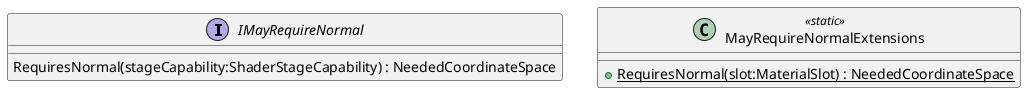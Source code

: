 @startuml
interface IMayRequireNormal {
    RequiresNormal(stageCapability:ShaderStageCapability) : NeededCoordinateSpace
}
class MayRequireNormalExtensions <<static>> {
    + {static} RequiresNormal(slot:MaterialSlot) : NeededCoordinateSpace
}
@enduml
